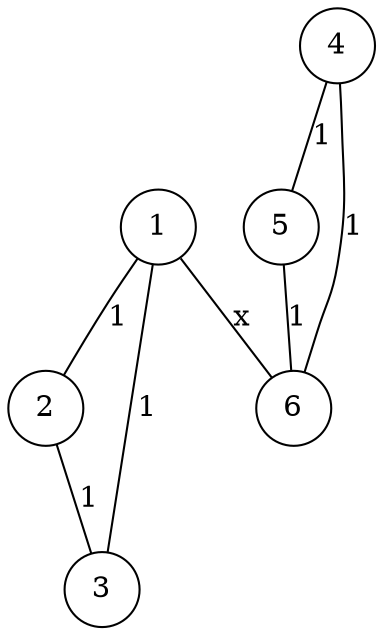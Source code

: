 graph G {
   node [shape=circle]
   1 -- 2 [label="1"];
   1 -- 3 [label="1"];
   2 -- 3 [label="1"];
   4 -- 5 [label="1"];
   4 -- 6 [label="1"];
   5 -- 6 [label="1"];   
   1 -- 6 [label="x"];      
}